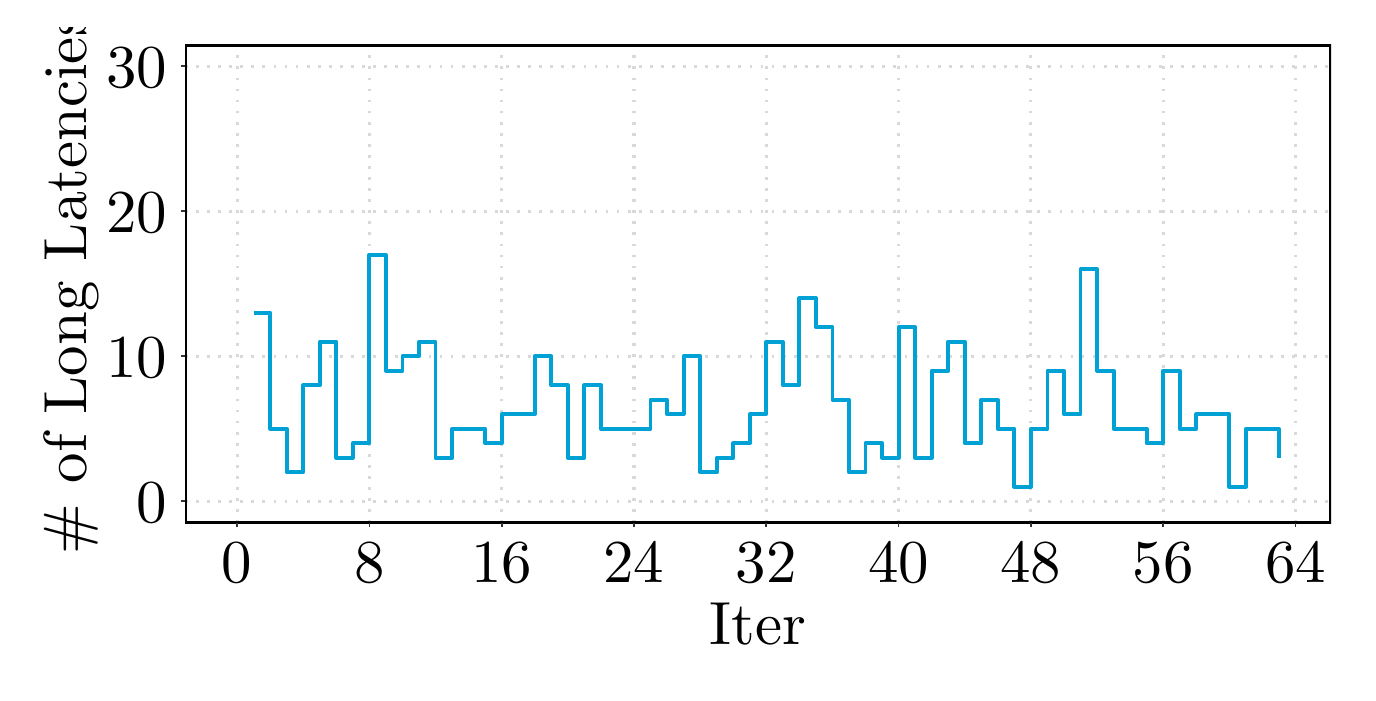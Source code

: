 % Created by tikzDevice version 0.12.3.1 on 2022-10-11 17:17:09
% !TEX encoding = UTF-8 Unicode
\begin{tikzpicture}[x=1pt,y=1pt]
\definecolor{fillColor}{RGB}{255,255,255}
\path[use as bounding box,fill=fillColor,fill opacity=0.00] (0,0) rectangle (476.98,233.29);
\begin{scope}
\path[clip] (  0.00,  0.00) rectangle (476.98,233.29);
\definecolor{drawColor}{RGB}{255,255,255}
\definecolor{fillColor}{RGB}{255,255,255}

\path[draw=drawColor,line width= 0.6pt,line join=round,line cap=round,fill=fillColor] (  0.00,  0.00) rectangle (476.98,233.29);
\end{scope}
\begin{scope}
\path[clip] ( 56.85, 54.28) rectangle (470.98,227.29);
\definecolor{fillColor}{RGB}{255,255,255}

\path[fill=fillColor] ( 56.85, 54.28) rectangle (470.98,227.29);
\definecolor{drawColor}{gray}{0.85}

\path[draw=drawColor,line width= 1.1pt,dash pattern=on 1pt off 3pt ,line join=round] ( 56.85, 62.14) --
	(470.98, 62.14);

\path[draw=drawColor,line width= 1.1pt,dash pattern=on 1pt off 3pt ,line join=round] ( 56.85,114.57) --
	(470.98,114.57);

\path[draw=drawColor,line width= 1.1pt,dash pattern=on 1pt off 3pt ,line join=round] ( 56.85,167.00) --
	(470.98,167.00);

\path[draw=drawColor,line width= 1.1pt,dash pattern=on 1pt off 3pt ,line join=round] ( 56.85,219.42) --
	(470.98,219.42);

\path[draw=drawColor,line width= 1.1pt,dash pattern=on 1pt off 3pt ,line join=round] ( 75.67, 54.28) --
	( 75.67,227.29);

\path[draw=drawColor,line width= 1.1pt,dash pattern=on 1pt off 3pt ,line join=round] (123.48, 54.28) --
	(123.48,227.29);

\path[draw=drawColor,line width= 1.1pt,dash pattern=on 1pt off 3pt ,line join=round] (171.29, 54.28) --
	(171.29,227.29);

\path[draw=drawColor,line width= 1.1pt,dash pattern=on 1pt off 3pt ,line join=round] (219.09, 54.28) --
	(219.09,227.29);

\path[draw=drawColor,line width= 1.1pt,dash pattern=on 1pt off 3pt ,line join=round] (266.90, 54.28) --
	(266.90,227.29);

\path[draw=drawColor,line width= 1.1pt,dash pattern=on 1pt off 3pt ,line join=round] (314.71, 54.28) --
	(314.71,227.29);

\path[draw=drawColor,line width= 1.1pt,dash pattern=on 1pt off 3pt ,line join=round] (362.52, 54.28) --
	(362.52,227.29);

\path[draw=drawColor,line width= 1.1pt,dash pattern=on 1pt off 3pt ,line join=round] (410.33, 54.28) --
	(410.33,227.29);

\path[draw=drawColor,line width= 1.1pt,dash pattern=on 1pt off 3pt ,line join=round] (458.13, 54.28) --
	(458.13,227.29);
\definecolor{drawColor}{RGB}{0,161,213}

\path[draw=drawColor,line width= 1.4pt,line join=round] ( 81.65,130.30) --
	( 87.62,130.30) --
	( 87.62, 88.36) --
	( 93.60, 88.36) --
	( 93.60, 72.63) --
	( 99.57, 72.63) --
	( 99.57,104.09) --
	(105.55,104.09) --
	(105.55,119.81) --
	(111.53,119.81) --
	(111.53, 77.87) --
	(117.50, 77.87) --
	(117.50, 83.11) --
	(123.48, 83.11) --
	(123.48,151.27) --
	(129.45,151.27) --
	(129.45,109.33) --
	(135.43,109.33) --
	(135.43,114.57) --
	(141.41,114.57) --
	(141.41,119.81) --
	(147.38,119.81) --
	(147.38, 77.87) --
	(153.36, 77.87) --
	(153.36, 88.36) --
	(159.33, 88.36) --
	(159.33, 88.36) --
	(165.31, 88.36) --
	(165.31, 83.11) --
	(171.29, 83.11) --
	(171.29, 93.60) --
	(177.26, 93.60) --
	(177.26, 93.60) --
	(183.24, 93.60) --
	(183.24,114.57) --
	(189.21,114.57) --
	(189.21,104.09) --
	(195.19,104.09) --
	(195.19, 77.87) --
	(201.17, 77.87) --
	(201.17,104.09) --
	(207.14,104.09) --
	(207.14, 88.36) --
	(213.12, 88.36) --
	(213.12, 88.36) --
	(219.09, 88.36) --
	(219.09, 88.36) --
	(225.07, 88.36) --
	(225.07, 98.84) --
	(231.05, 98.84) --
	(231.05, 93.60) --
	(237.02, 93.60) --
	(237.02,114.57) --
	(243.00,114.57) --
	(243.00, 72.63) --
	(248.97, 72.63) --
	(248.97, 77.87) --
	(254.95, 77.87) --
	(254.95, 83.11) --
	(260.93, 83.11) --
	(260.93, 93.60) --
	(266.90, 93.60) --
	(266.90,119.81) --
	(272.88,119.81) --
	(272.88,104.09) --
	(278.85,104.09) --
	(278.85,135.54) --
	(284.83,135.54) --
	(284.83,125.06) --
	(290.81,125.06) --
	(290.81, 98.84) --
	(296.78, 98.84) --
	(296.78, 72.63) --
	(302.76, 72.63) --
	(302.76, 83.11) --
	(308.73, 83.11) --
	(308.73, 77.87) --
	(314.71, 77.87) --
	(314.71,125.06) --
	(320.69,125.06) --
	(320.69, 77.87) --
	(326.66, 77.87) --
	(326.66,109.33) --
	(332.64,109.33) --
	(332.64,119.81) --
	(338.61,119.81) --
	(338.61, 83.11) --
	(344.59, 83.11) --
	(344.59, 98.84) --
	(350.57, 98.84) --
	(350.57, 88.36) --
	(356.54, 88.36) --
	(356.54, 67.39) --
	(362.52, 67.39) --
	(362.52, 88.36) --
	(368.49, 88.36) --
	(368.49,109.33) --
	(374.47,109.33) --
	(374.47, 93.60) --
	(380.45, 93.60) --
	(380.45,146.03) --
	(386.42,146.03) --
	(386.42,109.33) --
	(392.40,109.33) --
	(392.40, 88.36) --
	(398.37, 88.36) --
	(398.37, 88.36) --
	(404.35, 88.36) --
	(404.35, 83.11) --
	(410.33, 83.11) --
	(410.33,109.33) --
	(416.30,109.33) --
	(416.30, 88.36) --
	(422.28, 88.36) --
	(422.28, 93.60) --
	(428.25, 93.60) --
	(428.25, 93.60) --
	(434.23, 93.60) --
	(434.23, 67.39) --
	(440.21, 67.39) --
	(440.21, 88.36) --
	(446.18, 88.36) --
	(446.18, 88.36) --
	(452.16, 88.36) --
	(452.16, 77.87);
\definecolor{drawColor}{RGB}{0,0,0}

\path[draw=drawColor,line width= 1.7pt,line join=round,line cap=round] ( 56.85, 54.28) rectangle (470.98,227.29);
\end{scope}
\begin{scope}
\path[clip] (  0.00,  0.00) rectangle (476.98,233.29);
\definecolor{drawColor}{RGB}{0,0,0}

\node[text=drawColor,anchor=base east,inner sep=0pt, outer sep=0pt, scale=  2.20] at ( 50.42, 54.57) {0};

\node[text=drawColor,anchor=base east,inner sep=0pt, outer sep=0pt, scale=  2.20] at ( 50.42,106.99) {10};

\node[text=drawColor,anchor=base east,inner sep=0pt, outer sep=0pt, scale=  2.20] at ( 50.42,159.42) {20};

\node[text=drawColor,anchor=base east,inner sep=0pt, outer sep=0pt, scale=  2.20] at ( 50.42,211.85) {30};
\end{scope}
\begin{scope}
\path[clip] (  0.00,  0.00) rectangle (476.98,233.29);
\definecolor{drawColor}{gray}{0.20}

\path[draw=drawColor,line width= 0.6pt,line join=round] ( 55.42, 62.14) --
	( 56.85, 62.14);

\path[draw=drawColor,line width= 0.6pt,line join=round] ( 55.42,114.57) --
	( 56.85,114.57);

\path[draw=drawColor,line width= 0.6pt,line join=round] ( 55.42,167.00) --
	( 56.85,167.00);

\path[draw=drawColor,line width= 0.6pt,line join=round] ( 55.42,219.42) --
	( 56.85,219.42);
\end{scope}
\begin{scope}
\path[clip] (  0.00,  0.00) rectangle (476.98,233.29);
\definecolor{drawColor}{gray}{0.20}

\path[draw=drawColor,line width= 0.6pt,line join=round] ( 75.67, 52.86) --
	( 75.67, 54.28);

\path[draw=drawColor,line width= 0.6pt,line join=round] (123.48, 52.86) --
	(123.48, 54.28);

\path[draw=drawColor,line width= 0.6pt,line join=round] (171.29, 52.86) --
	(171.29, 54.28);

\path[draw=drawColor,line width= 0.6pt,line join=round] (219.09, 52.86) --
	(219.09, 54.28);

\path[draw=drawColor,line width= 0.6pt,line join=round] (266.90, 52.86) --
	(266.90, 54.28);

\path[draw=drawColor,line width= 0.6pt,line join=round] (314.71, 52.86) --
	(314.71, 54.28);

\path[draw=drawColor,line width= 0.6pt,line join=round] (362.52, 52.86) --
	(362.52, 54.28);

\path[draw=drawColor,line width= 0.6pt,line join=round] (410.33, 52.86) --
	(410.33, 54.28);

\path[draw=drawColor,line width= 0.6pt,line join=round] (458.13, 52.86) --
	(458.13, 54.28);
\end{scope}
\begin{scope}
\path[clip] (  0.00,  0.00) rectangle (476.98,233.29);
\definecolor{drawColor}{RGB}{0,0,0}

\node[text=drawColor,anchor=base,inner sep=0pt, outer sep=0pt, scale=  2.20] at ( 75.67, 32.71) {0};

\node[text=drawColor,anchor=base,inner sep=0pt, outer sep=0pt, scale=  2.20] at (123.48, 32.71) {8};

\node[text=drawColor,anchor=base,inner sep=0pt, outer sep=0pt, scale=  2.20] at (171.29, 32.71) {16};

\node[text=drawColor,anchor=base,inner sep=0pt, outer sep=0pt, scale=  2.20] at (219.09, 32.71) {24};

\node[text=drawColor,anchor=base,inner sep=0pt, outer sep=0pt, scale=  2.20] at (266.90, 32.71) {32};

\node[text=drawColor,anchor=base,inner sep=0pt, outer sep=0pt, scale=  2.20] at (314.71, 32.71) {40};

\node[text=drawColor,anchor=base,inner sep=0pt, outer sep=0pt, scale=  2.20] at (362.52, 32.71) {48};

\node[text=drawColor,anchor=base,inner sep=0pt, outer sep=0pt, scale=  2.20] at (410.33, 32.71) {56};

\node[text=drawColor,anchor=base,inner sep=0pt, outer sep=0pt, scale=  2.20] at (458.13, 32.71) {64};
\end{scope}
\begin{scope}
\path[clip] (  0.00,  0.00) rectangle (476.98,233.29);
\definecolor{drawColor}{RGB}{0,0,0}

\node[text=drawColor,anchor=base,inner sep=0pt, outer sep=0pt, scale=  2.20] at (263.91, 10.28) {Iter};
\end{scope}
\begin{scope}
\path[clip] (  0.00,  0.00) rectangle (476.98,233.29);
\definecolor{drawColor}{RGB}{0,0,0}

\node[text=drawColor,rotate= 90.00,anchor=base,inner sep=0pt, outer sep=0pt, scale=  2.20] at ( 21.15,140.78) {\# of Long Latencies};
\end{scope}
\end{tikzpicture}
